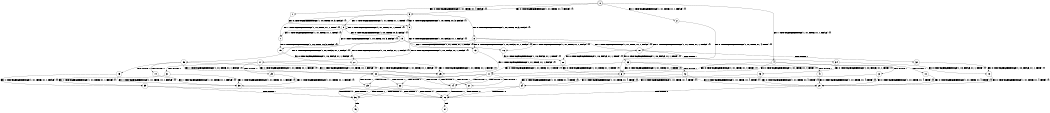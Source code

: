 digraph BCG {
size = "7, 10.5";
center = TRUE;
node [shape = circle];
0 [peripheries = 2];
0 -> 1 [label = "EX !0 !ATOMIC_EXCH_BRANCH (1, +1, TRUE, +1, 4, FALSE) !{}"];
0 -> 2 [label = "EX !1 !ATOMIC_EXCH_BRANCH (1, +1, TRUE, +1, 1, FALSE) !{}"];
0 -> 3 [label = "EX !0 !ATOMIC_EXCH_BRANCH (1, +1, TRUE, +1, 4, FALSE) !{}"];
0 -> 4 [label = "EX !1 !ATOMIC_EXCH_BRANCH (1, +1, TRUE, +1, 1, FALSE) !{}"];
1 -> 5 [label = "EX !0 !ATOMIC_EXCH_BRANCH (1, +0, TRUE, +0, 3, FALSE) !{}"];
2 -> 6 [label = "EX !0 !ATOMIC_EXCH_BRANCH (1, +1, TRUE, +1, 4, TRUE) !{}"];
3 -> 5 [label = "EX !0 !ATOMIC_EXCH_BRANCH (1, +0, TRUE, +0, 3, FALSE) !{}"];
3 -> 7 [label = "EX !1 !ATOMIC_EXCH_BRANCH (1, +1, TRUE, +1, 1, TRUE) !{}"];
3 -> 8 [label = "EX !0 !ATOMIC_EXCH_BRANCH (1, +0, TRUE, +0, 3, FALSE) !{}"];
3 -> 9 [label = "EX !1 !ATOMIC_EXCH_BRANCH (1, +1, TRUE, +1, 1, TRUE) !{}"];
4 -> 6 [label = "EX !0 !ATOMIC_EXCH_BRANCH (1, +1, TRUE, +1, 4, TRUE) !{}"];
4 -> 10 [label = "TERMINATE !1"];
4 -> 11 [label = "EX !0 !ATOMIC_EXCH_BRANCH (1, +1, TRUE, +1, 4, TRUE) !{}"];
4 -> 12 [label = "TERMINATE !1"];
5 -> 13 [label = "EX !0 !ATOMIC_EXCH_BRANCH (1, +0, FALSE, +1, 1, FALSE) !{}"];
6 -> 14 [label = "TERMINATE !0"];
7 -> 15 [label = "EX !0 !ATOMIC_EXCH_BRANCH (1, +0, TRUE, +0, 3, FALSE) !{}"];
8 -> 13 [label = "EX !0 !ATOMIC_EXCH_BRANCH (1, +0, FALSE, +1, 1, FALSE) !{}"];
8 -> 16 [label = "EX !1 !ATOMIC_EXCH_BRANCH (1, +1, TRUE, +1, 1, FALSE) !{}"];
8 -> 17 [label = "EX !0 !ATOMIC_EXCH_BRANCH (1, +0, FALSE, +1, 1, FALSE) !{}"];
8 -> 18 [label = "EX !1 !ATOMIC_EXCH_BRANCH (1, +1, TRUE, +1, 1, FALSE) !{}"];
9 -> 15 [label = "EX !0 !ATOMIC_EXCH_BRANCH (1, +0, TRUE, +0, 3, FALSE) !{}"];
9 -> 7 [label = "EX !1 !ATOMIC_EXCH_BRANCH (1, +1, TRUE, +1, 1, TRUE) !{}"];
9 -> 19 [label = "EX !0 !ATOMIC_EXCH_BRANCH (1, +0, TRUE, +0, 3, FALSE) !{}"];
9 -> 9 [label = "EX !1 !ATOMIC_EXCH_BRANCH (1, +1, TRUE, +1, 1, TRUE) !{}"];
10 -> 20 [label = "EX !0 !ATOMIC_EXCH_BRANCH (1, +1, TRUE, +1, 4, TRUE) !{}"];
11 -> 14 [label = "TERMINATE !0"];
11 -> 21 [label = "TERMINATE !1"];
11 -> 22 [label = "TERMINATE !0"];
11 -> 23 [label = "TERMINATE !1"];
12 -> 20 [label = "EX !0 !ATOMIC_EXCH_BRANCH (1, +1, TRUE, +1, 4, TRUE) !{}"];
12 -> 24 [label = "EX !0 !ATOMIC_EXCH_BRANCH (1, +1, TRUE, +1, 4, TRUE) !{}"];
13 -> 25 [label = "EX !1 !ATOMIC_EXCH_BRANCH (1, +1, TRUE, +1, 1, FALSE) !{}"];
14 -> 26 [label = "TERMINATE !1"];
15 -> 27 [label = "EX !0 !ATOMIC_EXCH_BRANCH (1, +0, FALSE, +1, 1, FALSE) !{}"];
16 -> 28 [label = "EX !0 !ATOMIC_EXCH_BRANCH (1, +0, FALSE, +1, 1, TRUE) !{}"];
17 -> 25 [label = "EX !1 !ATOMIC_EXCH_BRANCH (1, +1, TRUE, +1, 1, FALSE) !{}"];
17 -> 29 [label = "TERMINATE !0"];
17 -> 30 [label = "EX !1 !ATOMIC_EXCH_BRANCH (1, +1, TRUE, +1, 1, FALSE) !{}"];
17 -> 31 [label = "TERMINATE !0"];
18 -> 28 [label = "EX !0 !ATOMIC_EXCH_BRANCH (1, +0, FALSE, +1, 1, TRUE) !{}"];
18 -> 32 [label = "TERMINATE !1"];
18 -> 33 [label = "EX !0 !ATOMIC_EXCH_BRANCH (1, +0, FALSE, +1, 1, TRUE) !{}"];
18 -> 34 [label = "TERMINATE !1"];
19 -> 27 [label = "EX !0 !ATOMIC_EXCH_BRANCH (1, +0, FALSE, +1, 1, FALSE) !{}"];
19 -> 16 [label = "EX !1 !ATOMIC_EXCH_BRANCH (1, +1, TRUE, +1, 1, FALSE) !{}"];
19 -> 35 [label = "EX !0 !ATOMIC_EXCH_BRANCH (1, +0, FALSE, +1, 1, FALSE) !{}"];
19 -> 18 [label = "EX !1 !ATOMIC_EXCH_BRANCH (1, +1, TRUE, +1, 1, FALSE) !{}"];
20 -> 26 [label = "TERMINATE !0"];
21 -> 26 [label = "TERMINATE !0"];
22 -> 26 [label = "TERMINATE !1"];
22 -> 36 [label = "TERMINATE !1"];
23 -> 26 [label = "TERMINATE !0"];
23 -> 36 [label = "TERMINATE !0"];
24 -> 26 [label = "TERMINATE !0"];
24 -> 36 [label = "TERMINATE !0"];
25 -> 14 [label = "TERMINATE !0"];
26 -> 37 [label = "exit"];
27 -> 25 [label = "EX !1 !ATOMIC_EXCH_BRANCH (1, +1, TRUE, +1, 1, FALSE) !{}"];
28 -> 6 [label = "EX !0 !ATOMIC_EXCH_BRANCH (1, +1, TRUE, +1, 4, TRUE) !{}"];
29 -> 38 [label = "EX !1 !ATOMIC_EXCH_BRANCH (1, +1, TRUE, +1, 1, FALSE) !{}"];
30 -> 14 [label = "TERMINATE !0"];
30 -> 21 [label = "TERMINATE !1"];
30 -> 22 [label = "TERMINATE !0"];
30 -> 23 [label = "TERMINATE !1"];
31 -> 38 [label = "EX !1 !ATOMIC_EXCH_BRANCH (1, +1, TRUE, +1, 1, FALSE) !{}"];
31 -> 39 [label = "EX !1 !ATOMIC_EXCH_BRANCH (1, +1, TRUE, +1, 1, FALSE) !{}"];
32 -> 40 [label = "EX !0 !ATOMIC_EXCH_BRANCH (1, +0, FALSE, +1, 1, TRUE) !{}"];
33 -> 6 [label = "EX !0 !ATOMIC_EXCH_BRANCH (1, +1, TRUE, +1, 4, TRUE) !{}"];
33 -> 41 [label = "TERMINATE !1"];
33 -> 11 [label = "EX !0 !ATOMIC_EXCH_BRANCH (1, +1, TRUE, +1, 4, TRUE) !{}"];
33 -> 42 [label = "TERMINATE !1"];
34 -> 40 [label = "EX !0 !ATOMIC_EXCH_BRANCH (1, +0, FALSE, +1, 1, TRUE) !{}"];
34 -> 43 [label = "EX !0 !ATOMIC_EXCH_BRANCH (1, +0, FALSE, +1, 1, TRUE) !{}"];
35 -> 25 [label = "EX !1 !ATOMIC_EXCH_BRANCH (1, +1, TRUE, +1, 1, FALSE) !{}"];
35 -> 44 [label = "TERMINATE !0"];
35 -> 30 [label = "EX !1 !ATOMIC_EXCH_BRANCH (1, +1, TRUE, +1, 1, FALSE) !{}"];
35 -> 45 [label = "TERMINATE !0"];
36 -> 46 [label = "exit"];
38 -> 26 [label = "TERMINATE !1"];
39 -> 26 [label = "TERMINATE !1"];
39 -> 36 [label = "TERMINATE !1"];
40 -> 20 [label = "EX !0 !ATOMIC_EXCH_BRANCH (1, +1, TRUE, +1, 4, TRUE) !{}"];
41 -> 20 [label = "EX !0 !ATOMIC_EXCH_BRANCH (1, +1, TRUE, +1, 4, TRUE) !{}"];
42 -> 20 [label = "EX !0 !ATOMIC_EXCH_BRANCH (1, +1, TRUE, +1, 4, TRUE) !{}"];
42 -> 24 [label = "EX !0 !ATOMIC_EXCH_BRANCH (1, +1, TRUE, +1, 4, TRUE) !{}"];
43 -> 20 [label = "EX !0 !ATOMIC_EXCH_BRANCH (1, +1, TRUE, +1, 4, TRUE) !{}"];
43 -> 24 [label = "EX !0 !ATOMIC_EXCH_BRANCH (1, +1, TRUE, +1, 4, TRUE) !{}"];
44 -> 38 [label = "EX !1 !ATOMIC_EXCH_BRANCH (1, +1, TRUE, +1, 1, FALSE) !{}"];
45 -> 38 [label = "EX !1 !ATOMIC_EXCH_BRANCH (1, +1, TRUE, +1, 1, FALSE) !{}"];
45 -> 39 [label = "EX !1 !ATOMIC_EXCH_BRANCH (1, +1, TRUE, +1, 1, FALSE) !{}"];
}
